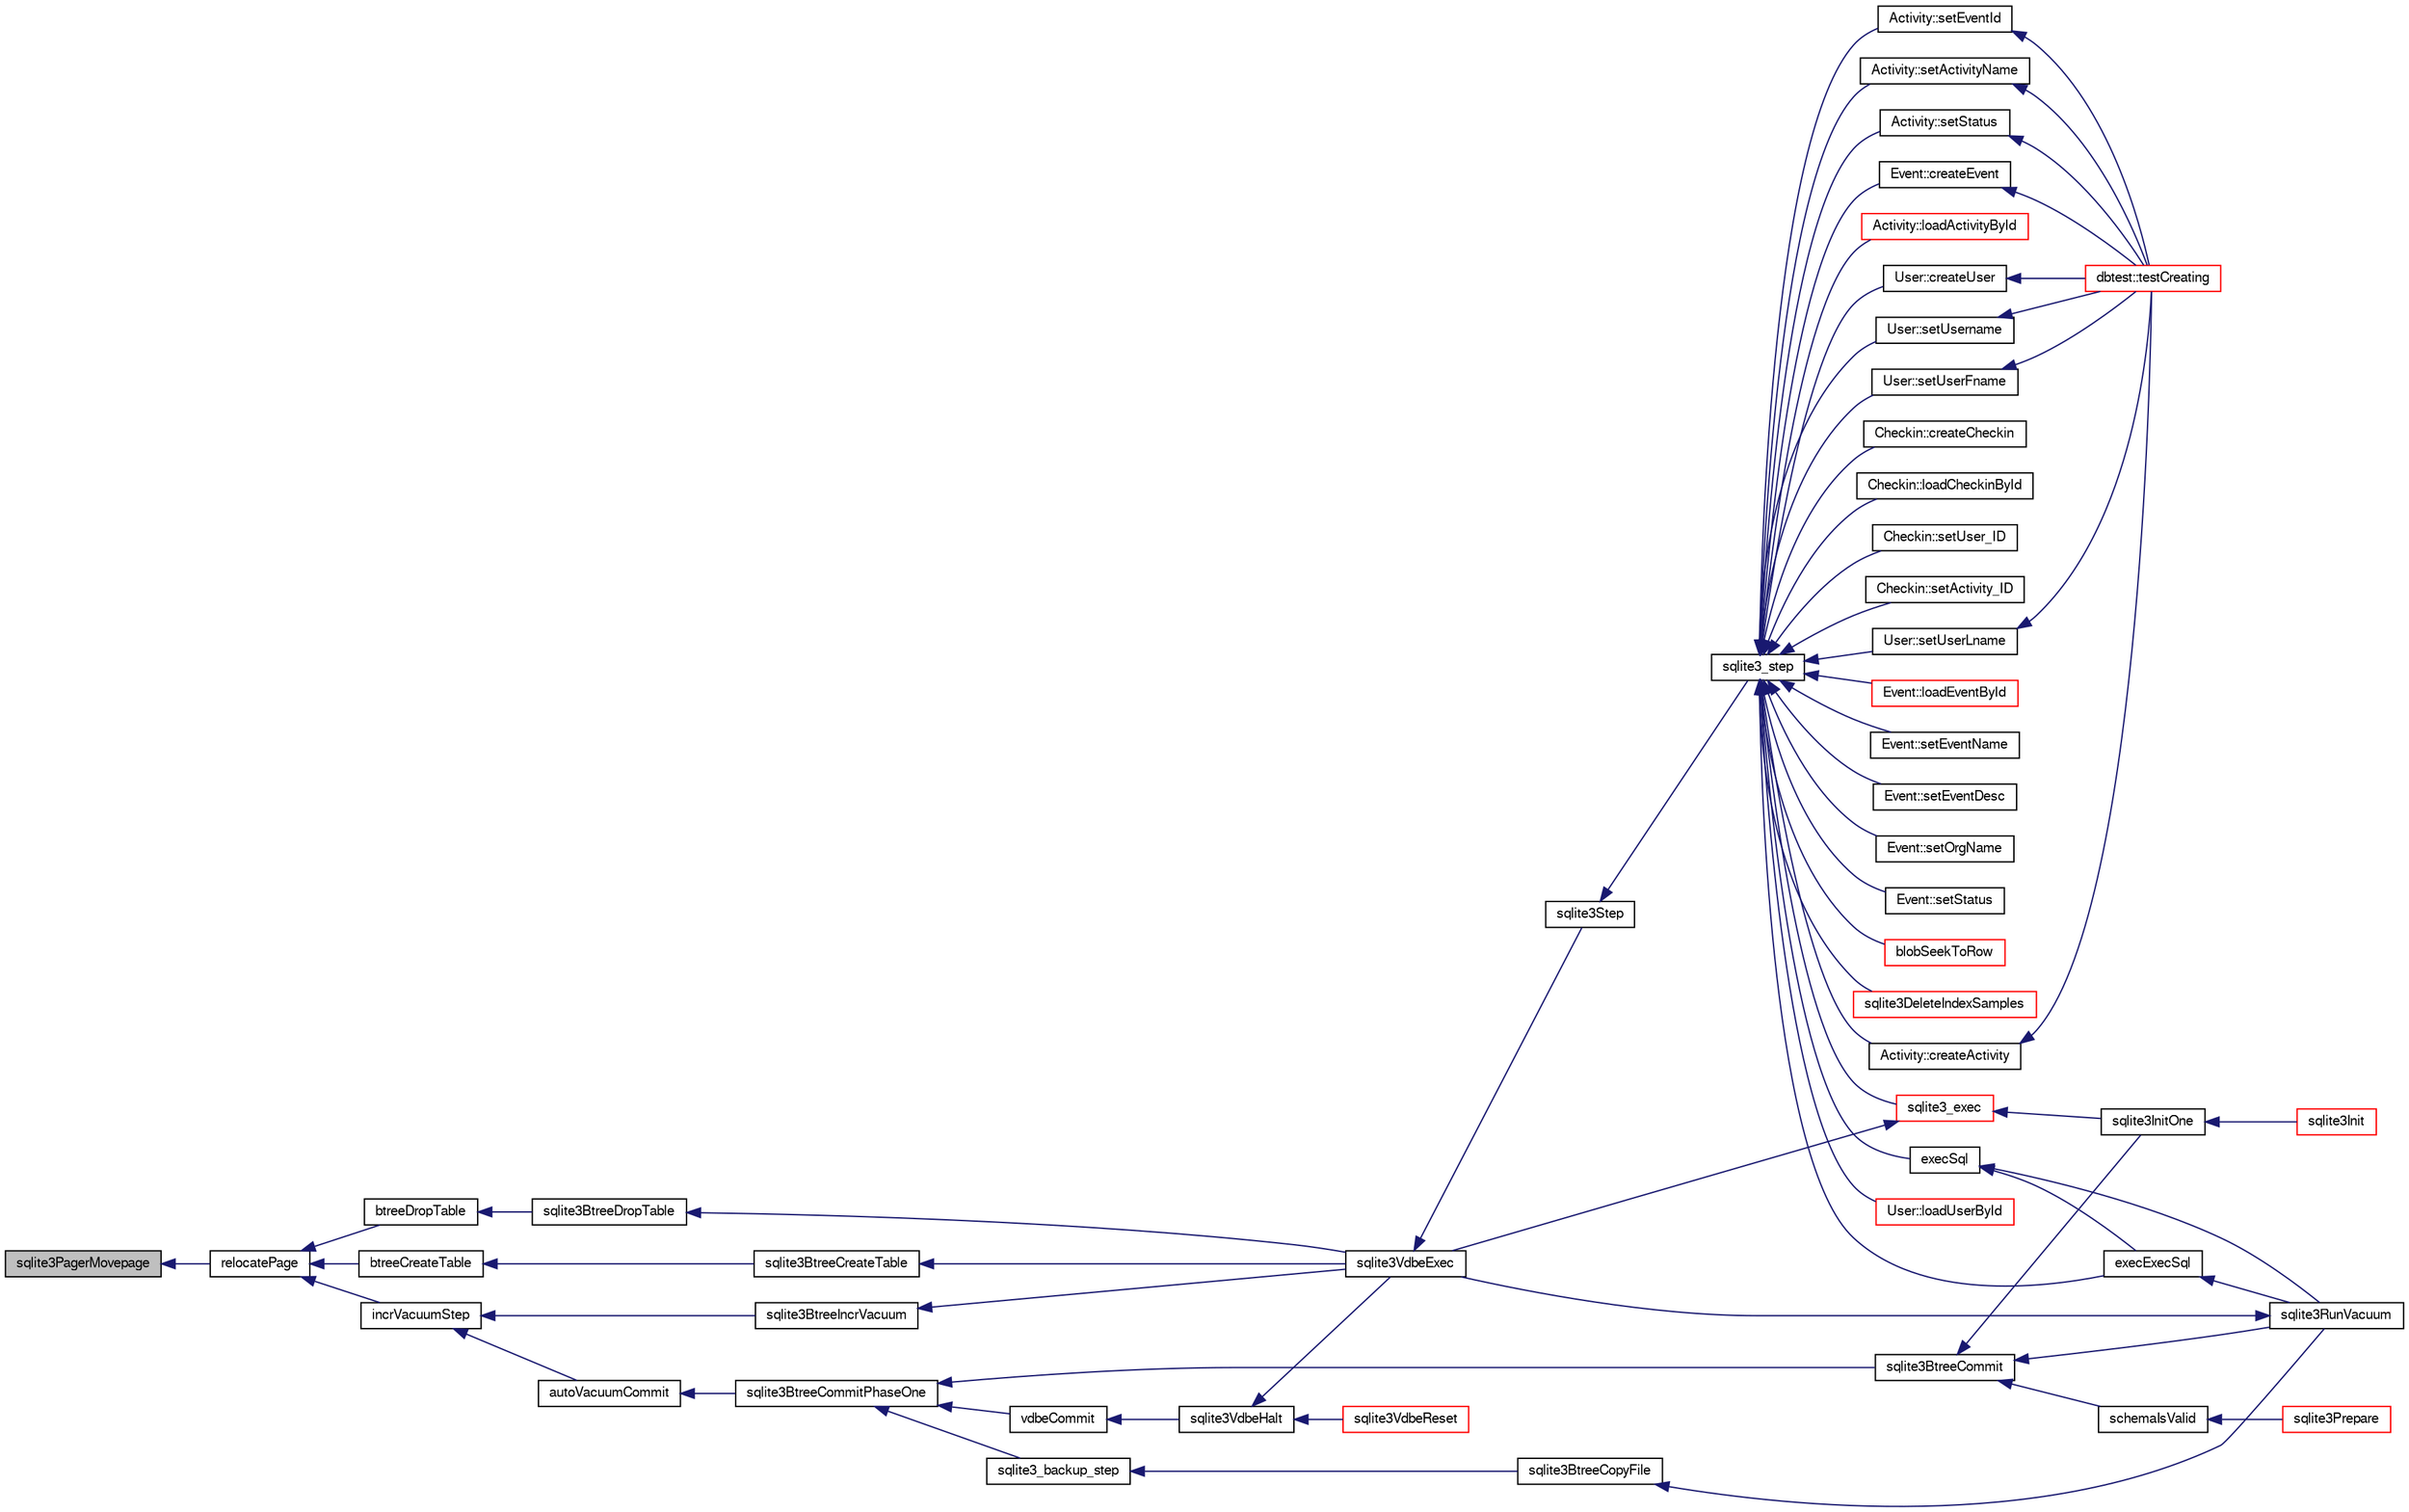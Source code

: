 digraph "sqlite3PagerMovepage"
{
  edge [fontname="FreeSans",fontsize="10",labelfontname="FreeSans",labelfontsize="10"];
  node [fontname="FreeSans",fontsize="10",shape=record];
  rankdir="LR";
  Node631774 [label="sqlite3PagerMovepage",height=0.2,width=0.4,color="black", fillcolor="grey75", style="filled", fontcolor="black"];
  Node631774 -> Node631775 [dir="back",color="midnightblue",fontsize="10",style="solid",fontname="FreeSans"];
  Node631775 [label="relocatePage",height=0.2,width=0.4,color="black", fillcolor="white", style="filled",URL="$sqlite3_8c.html#af8fb5934ff87b02845c89350c57fd2bc"];
  Node631775 -> Node631776 [dir="back",color="midnightblue",fontsize="10",style="solid",fontname="FreeSans"];
  Node631776 [label="incrVacuumStep",height=0.2,width=0.4,color="black", fillcolor="white", style="filled",URL="$sqlite3_8c.html#a68a85130a567f1700dc0907ec9227892"];
  Node631776 -> Node631777 [dir="back",color="midnightblue",fontsize="10",style="solid",fontname="FreeSans"];
  Node631777 [label="sqlite3BtreeIncrVacuum",height=0.2,width=0.4,color="black", fillcolor="white", style="filled",URL="$sqlite3_8c.html#a0b4c98acfd785fc6d5dc5c3237030318"];
  Node631777 -> Node631778 [dir="back",color="midnightblue",fontsize="10",style="solid",fontname="FreeSans"];
  Node631778 [label="sqlite3VdbeExec",height=0.2,width=0.4,color="black", fillcolor="white", style="filled",URL="$sqlite3_8c.html#a8ce40a614bdc56719c4d642b1e4dfb21"];
  Node631778 -> Node631779 [dir="back",color="midnightblue",fontsize="10",style="solid",fontname="FreeSans"];
  Node631779 [label="sqlite3Step",height=0.2,width=0.4,color="black", fillcolor="white", style="filled",URL="$sqlite3_8c.html#a3f2872e873e2758a4beedad1d5113554"];
  Node631779 -> Node631780 [dir="back",color="midnightblue",fontsize="10",style="solid",fontname="FreeSans"];
  Node631780 [label="sqlite3_step",height=0.2,width=0.4,color="black", fillcolor="white", style="filled",URL="$sqlite3_8h.html#ac1e491ce36b7471eb28387f7d3c74334"];
  Node631780 -> Node631781 [dir="back",color="midnightblue",fontsize="10",style="solid",fontname="FreeSans"];
  Node631781 [label="Activity::createActivity",height=0.2,width=0.4,color="black", fillcolor="white", style="filled",URL="$classActivity.html#a813cc5e52c14ab49b39014c134e3425b"];
  Node631781 -> Node631782 [dir="back",color="midnightblue",fontsize="10",style="solid",fontname="FreeSans"];
  Node631782 [label="dbtest::testCreating",height=0.2,width=0.4,color="red", fillcolor="white", style="filled",URL="$classdbtest.html#a8193e88a7df657069c8a6bd09c8243b7"];
  Node631780 -> Node631784 [dir="back",color="midnightblue",fontsize="10",style="solid",fontname="FreeSans"];
  Node631784 [label="Activity::loadActivityById",height=0.2,width=0.4,color="red", fillcolor="white", style="filled",URL="$classActivity.html#abe4ffb4f08a47212ebf9013259d9e7fd"];
  Node631780 -> Node631786 [dir="back",color="midnightblue",fontsize="10",style="solid",fontname="FreeSans"];
  Node631786 [label="Activity::setEventId",height=0.2,width=0.4,color="black", fillcolor="white", style="filled",URL="$classActivity.html#adb1d0fd0d08f473e068f0a4086bfa9ca"];
  Node631786 -> Node631782 [dir="back",color="midnightblue",fontsize="10",style="solid",fontname="FreeSans"];
  Node631780 -> Node631787 [dir="back",color="midnightblue",fontsize="10",style="solid",fontname="FreeSans"];
  Node631787 [label="Activity::setActivityName",height=0.2,width=0.4,color="black", fillcolor="white", style="filled",URL="$classActivity.html#a62dc3737b33915a36086f9dd26d16a81"];
  Node631787 -> Node631782 [dir="back",color="midnightblue",fontsize="10",style="solid",fontname="FreeSans"];
  Node631780 -> Node631788 [dir="back",color="midnightblue",fontsize="10",style="solid",fontname="FreeSans"];
  Node631788 [label="Activity::setStatus",height=0.2,width=0.4,color="black", fillcolor="white", style="filled",URL="$classActivity.html#af618135a7738f4d2a7ee147a8ef912ea"];
  Node631788 -> Node631782 [dir="back",color="midnightblue",fontsize="10",style="solid",fontname="FreeSans"];
  Node631780 -> Node631789 [dir="back",color="midnightblue",fontsize="10",style="solid",fontname="FreeSans"];
  Node631789 [label="Checkin::createCheckin",height=0.2,width=0.4,color="black", fillcolor="white", style="filled",URL="$classCheckin.html#a4e40acdf7fff0e607f6de4f24f3a163c"];
  Node631780 -> Node631790 [dir="back",color="midnightblue",fontsize="10",style="solid",fontname="FreeSans"];
  Node631790 [label="Checkin::loadCheckinById",height=0.2,width=0.4,color="black", fillcolor="white", style="filled",URL="$classCheckin.html#a3461f70ea6c68475225f2a07f78a21e0"];
  Node631780 -> Node631791 [dir="back",color="midnightblue",fontsize="10",style="solid",fontname="FreeSans"];
  Node631791 [label="Checkin::setUser_ID",height=0.2,width=0.4,color="black", fillcolor="white", style="filled",URL="$classCheckin.html#a76ab640f4f912876dbebf183db5359c6"];
  Node631780 -> Node631792 [dir="back",color="midnightblue",fontsize="10",style="solid",fontname="FreeSans"];
  Node631792 [label="Checkin::setActivity_ID",height=0.2,width=0.4,color="black", fillcolor="white", style="filled",URL="$classCheckin.html#ab2ff3ec2604ec73a42af25874a00b232"];
  Node631780 -> Node631793 [dir="back",color="midnightblue",fontsize="10",style="solid",fontname="FreeSans"];
  Node631793 [label="Event::createEvent",height=0.2,width=0.4,color="black", fillcolor="white", style="filled",URL="$classEvent.html#a77adb9f4a46ffb32c2d931f0691f5903"];
  Node631793 -> Node631782 [dir="back",color="midnightblue",fontsize="10",style="solid",fontname="FreeSans"];
  Node631780 -> Node631794 [dir="back",color="midnightblue",fontsize="10",style="solid",fontname="FreeSans"];
  Node631794 [label="Event::loadEventById",height=0.2,width=0.4,color="red", fillcolor="white", style="filled",URL="$classEvent.html#afa66cea33f722dbeecb69cc98fdea055"];
  Node631780 -> Node631795 [dir="back",color="midnightblue",fontsize="10",style="solid",fontname="FreeSans"];
  Node631795 [label="Event::setEventName",height=0.2,width=0.4,color="black", fillcolor="white", style="filled",URL="$classEvent.html#a10596b6ca077df05184e30d62b08729d"];
  Node631780 -> Node631796 [dir="back",color="midnightblue",fontsize="10",style="solid",fontname="FreeSans"];
  Node631796 [label="Event::setEventDesc",height=0.2,width=0.4,color="black", fillcolor="white", style="filled",URL="$classEvent.html#ae36b8377dcae792f1c5c4726024c981b"];
  Node631780 -> Node631797 [dir="back",color="midnightblue",fontsize="10",style="solid",fontname="FreeSans"];
  Node631797 [label="Event::setOrgName",height=0.2,width=0.4,color="black", fillcolor="white", style="filled",URL="$classEvent.html#a19aac0f776bd764563a54977656cf680"];
  Node631780 -> Node631798 [dir="back",color="midnightblue",fontsize="10",style="solid",fontname="FreeSans"];
  Node631798 [label="Event::setStatus",height=0.2,width=0.4,color="black", fillcolor="white", style="filled",URL="$classEvent.html#ab0a6b9285af0f4172eb841e2b80f8972"];
  Node631780 -> Node631799 [dir="back",color="midnightblue",fontsize="10",style="solid",fontname="FreeSans"];
  Node631799 [label="blobSeekToRow",height=0.2,width=0.4,color="red", fillcolor="white", style="filled",URL="$sqlite3_8c.html#afff57e13332b98c8a44a7cebe38962ab"];
  Node631780 -> Node631802 [dir="back",color="midnightblue",fontsize="10",style="solid",fontname="FreeSans"];
  Node631802 [label="sqlite3DeleteIndexSamples",height=0.2,width=0.4,color="red", fillcolor="white", style="filled",URL="$sqlite3_8c.html#aaeda0302fbf61397ec009f65bed047ef"];
  Node631780 -> Node631971 [dir="back",color="midnightblue",fontsize="10",style="solid",fontname="FreeSans"];
  Node631971 [label="sqlite3_exec",height=0.2,width=0.4,color="red", fillcolor="white", style="filled",URL="$sqlite3_8h.html#a97487ec8150e0bcc8fa392ab8f0e24db"];
  Node631971 -> Node631778 [dir="back",color="midnightblue",fontsize="10",style="solid",fontname="FreeSans"];
  Node631971 -> Node631804 [dir="back",color="midnightblue",fontsize="10",style="solid",fontname="FreeSans"];
  Node631804 [label="sqlite3InitOne",height=0.2,width=0.4,color="black", fillcolor="white", style="filled",URL="$sqlite3_8c.html#ac4318b25df65269906b0379251fe9b85"];
  Node631804 -> Node631805 [dir="back",color="midnightblue",fontsize="10",style="solid",fontname="FreeSans"];
  Node631805 [label="sqlite3Init",height=0.2,width=0.4,color="red", fillcolor="white", style="filled",URL="$sqlite3_8c.html#aed74e3dc765631a833f522f425ff5a48"];
  Node631780 -> Node631962 [dir="back",color="midnightblue",fontsize="10",style="solid",fontname="FreeSans"];
  Node631962 [label="execSql",height=0.2,width=0.4,color="black", fillcolor="white", style="filled",URL="$sqlite3_8c.html#a7d16651b98a110662f4c265eff0246cb"];
  Node631962 -> Node631963 [dir="back",color="midnightblue",fontsize="10",style="solid",fontname="FreeSans"];
  Node631963 [label="execExecSql",height=0.2,width=0.4,color="black", fillcolor="white", style="filled",URL="$sqlite3_8c.html#ac1be09a6c047f21133d16378d301e0d4"];
  Node631963 -> Node631964 [dir="back",color="midnightblue",fontsize="10",style="solid",fontname="FreeSans"];
  Node631964 [label="sqlite3RunVacuum",height=0.2,width=0.4,color="black", fillcolor="white", style="filled",URL="$sqlite3_8c.html#a5e83ddc7b3e7e8e79ad5d1fc92de1d2f"];
  Node631964 -> Node631778 [dir="back",color="midnightblue",fontsize="10",style="solid",fontname="FreeSans"];
  Node631962 -> Node631964 [dir="back",color="midnightblue",fontsize="10",style="solid",fontname="FreeSans"];
  Node631780 -> Node631963 [dir="back",color="midnightblue",fontsize="10",style="solid",fontname="FreeSans"];
  Node631780 -> Node631965 [dir="back",color="midnightblue",fontsize="10",style="solid",fontname="FreeSans"];
  Node631965 [label="User::createUser",height=0.2,width=0.4,color="black", fillcolor="white", style="filled",URL="$classUser.html#a22ed673939e8cc0a136130b809bba513"];
  Node631965 -> Node631782 [dir="back",color="midnightblue",fontsize="10",style="solid",fontname="FreeSans"];
  Node631780 -> Node631966 [dir="back",color="midnightblue",fontsize="10",style="solid",fontname="FreeSans"];
  Node631966 [label="User::loadUserById",height=0.2,width=0.4,color="red", fillcolor="white", style="filled",URL="$classUser.html#a863377665b7fb83c5547dcf9727f5092"];
  Node631780 -> Node631967 [dir="back",color="midnightblue",fontsize="10",style="solid",fontname="FreeSans"];
  Node631967 [label="User::setUsername",height=0.2,width=0.4,color="black", fillcolor="white", style="filled",URL="$classUser.html#aa0497022a136cb78de785b0a39ae60b1"];
  Node631967 -> Node631782 [dir="back",color="midnightblue",fontsize="10",style="solid",fontname="FreeSans"];
  Node631780 -> Node631968 [dir="back",color="midnightblue",fontsize="10",style="solid",fontname="FreeSans"];
  Node631968 [label="User::setUserFname",height=0.2,width=0.4,color="black", fillcolor="white", style="filled",URL="$classUser.html#a72657eb55cd0ca437b4841a43f19912f"];
  Node631968 -> Node631782 [dir="back",color="midnightblue",fontsize="10",style="solid",fontname="FreeSans"];
  Node631780 -> Node631969 [dir="back",color="midnightblue",fontsize="10",style="solid",fontname="FreeSans"];
  Node631969 [label="User::setUserLname",height=0.2,width=0.4,color="black", fillcolor="white", style="filled",URL="$classUser.html#aa25973387e5afe1aa6f60dd6545e33b5"];
  Node631969 -> Node631782 [dir="back",color="midnightblue",fontsize="10",style="solid",fontname="FreeSans"];
  Node631776 -> Node632039 [dir="back",color="midnightblue",fontsize="10",style="solid",fontname="FreeSans"];
  Node632039 [label="autoVacuumCommit",height=0.2,width=0.4,color="black", fillcolor="white", style="filled",URL="$sqlite3_8c.html#a809d22c6311135ae3048adf41febaef0"];
  Node632039 -> Node632040 [dir="back",color="midnightblue",fontsize="10",style="solid",fontname="FreeSans"];
  Node632040 [label="sqlite3BtreeCommitPhaseOne",height=0.2,width=0.4,color="black", fillcolor="white", style="filled",URL="$sqlite3_8c.html#ae266cba101e64ad99a166f237532e262"];
  Node632040 -> Node632041 [dir="back",color="midnightblue",fontsize="10",style="solid",fontname="FreeSans"];
  Node632041 [label="sqlite3BtreeCommit",height=0.2,width=0.4,color="black", fillcolor="white", style="filled",URL="$sqlite3_8c.html#a8e56ab314556935f9f73080147d26419"];
  Node632041 -> Node631804 [dir="back",color="midnightblue",fontsize="10",style="solid",fontname="FreeSans"];
  Node632041 -> Node631989 [dir="back",color="midnightblue",fontsize="10",style="solid",fontname="FreeSans"];
  Node631989 [label="schemaIsValid",height=0.2,width=0.4,color="black", fillcolor="white", style="filled",URL="$sqlite3_8c.html#a7c466fe28e7ca6f46b8bf72c46d9738d"];
  Node631989 -> Node631957 [dir="back",color="midnightblue",fontsize="10",style="solid",fontname="FreeSans"];
  Node631957 [label="sqlite3Prepare",height=0.2,width=0.4,color="red", fillcolor="white", style="filled",URL="$sqlite3_8c.html#acb25890858d0bf4b12eb7aae569f0c7b"];
  Node632041 -> Node631964 [dir="back",color="midnightblue",fontsize="10",style="solid",fontname="FreeSans"];
  Node632040 -> Node631991 [dir="back",color="midnightblue",fontsize="10",style="solid",fontname="FreeSans"];
  Node631991 [label="sqlite3_backup_step",height=0.2,width=0.4,color="black", fillcolor="white", style="filled",URL="$sqlite3_8h.html#a1699b75e98d082eebc465a9e64c35269"];
  Node631991 -> Node631992 [dir="back",color="midnightblue",fontsize="10",style="solid",fontname="FreeSans"];
  Node631992 [label="sqlite3BtreeCopyFile",height=0.2,width=0.4,color="black", fillcolor="white", style="filled",URL="$sqlite3_8c.html#a4d9e19a79f0d5c1dfcef0bd137ae83f9"];
  Node631992 -> Node631964 [dir="back",color="midnightblue",fontsize="10",style="solid",fontname="FreeSans"];
  Node632040 -> Node632042 [dir="back",color="midnightblue",fontsize="10",style="solid",fontname="FreeSans"];
  Node632042 [label="vdbeCommit",height=0.2,width=0.4,color="black", fillcolor="white", style="filled",URL="$sqlite3_8c.html#a5d7f1e0625451b987728f600cfe1b92d"];
  Node632042 -> Node631997 [dir="back",color="midnightblue",fontsize="10",style="solid",fontname="FreeSans"];
  Node631997 [label="sqlite3VdbeHalt",height=0.2,width=0.4,color="black", fillcolor="white", style="filled",URL="$sqlite3_8c.html#a8d1d99703d999190fbc35ecc981cb709"];
  Node631997 -> Node631998 [dir="back",color="midnightblue",fontsize="10",style="solid",fontname="FreeSans"];
  Node631998 [label="sqlite3VdbeReset",height=0.2,width=0.4,color="red", fillcolor="white", style="filled",URL="$sqlite3_8c.html#a315a913742f7267f90d46d41446353b1"];
  Node631997 -> Node631778 [dir="back",color="midnightblue",fontsize="10",style="solid",fontname="FreeSans"];
  Node631775 -> Node632043 [dir="back",color="midnightblue",fontsize="10",style="solid",fontname="FreeSans"];
  Node632043 [label="btreeCreateTable",height=0.2,width=0.4,color="black", fillcolor="white", style="filled",URL="$sqlite3_8c.html#a48e09eaac366a6b585edd02553872954"];
  Node632043 -> Node632044 [dir="back",color="midnightblue",fontsize="10",style="solid",fontname="FreeSans"];
  Node632044 [label="sqlite3BtreeCreateTable",height=0.2,width=0.4,color="black", fillcolor="white", style="filled",URL="$sqlite3_8c.html#a1a9ef91a0faff12254ec3f58cade3291"];
  Node632044 -> Node631778 [dir="back",color="midnightblue",fontsize="10",style="solid",fontname="FreeSans"];
  Node631775 -> Node632045 [dir="back",color="midnightblue",fontsize="10",style="solid",fontname="FreeSans"];
  Node632045 [label="btreeDropTable",height=0.2,width=0.4,color="black", fillcolor="white", style="filled",URL="$sqlite3_8c.html#abba4061ea34842db278e91f537d2c2ff"];
  Node632045 -> Node632046 [dir="back",color="midnightblue",fontsize="10",style="solid",fontname="FreeSans"];
  Node632046 [label="sqlite3BtreeDropTable",height=0.2,width=0.4,color="black", fillcolor="white", style="filled",URL="$sqlite3_8c.html#a7b9a218bc08d8acfc94b74ea5c47eaa8"];
  Node632046 -> Node631778 [dir="back",color="midnightblue",fontsize="10",style="solid",fontname="FreeSans"];
}
